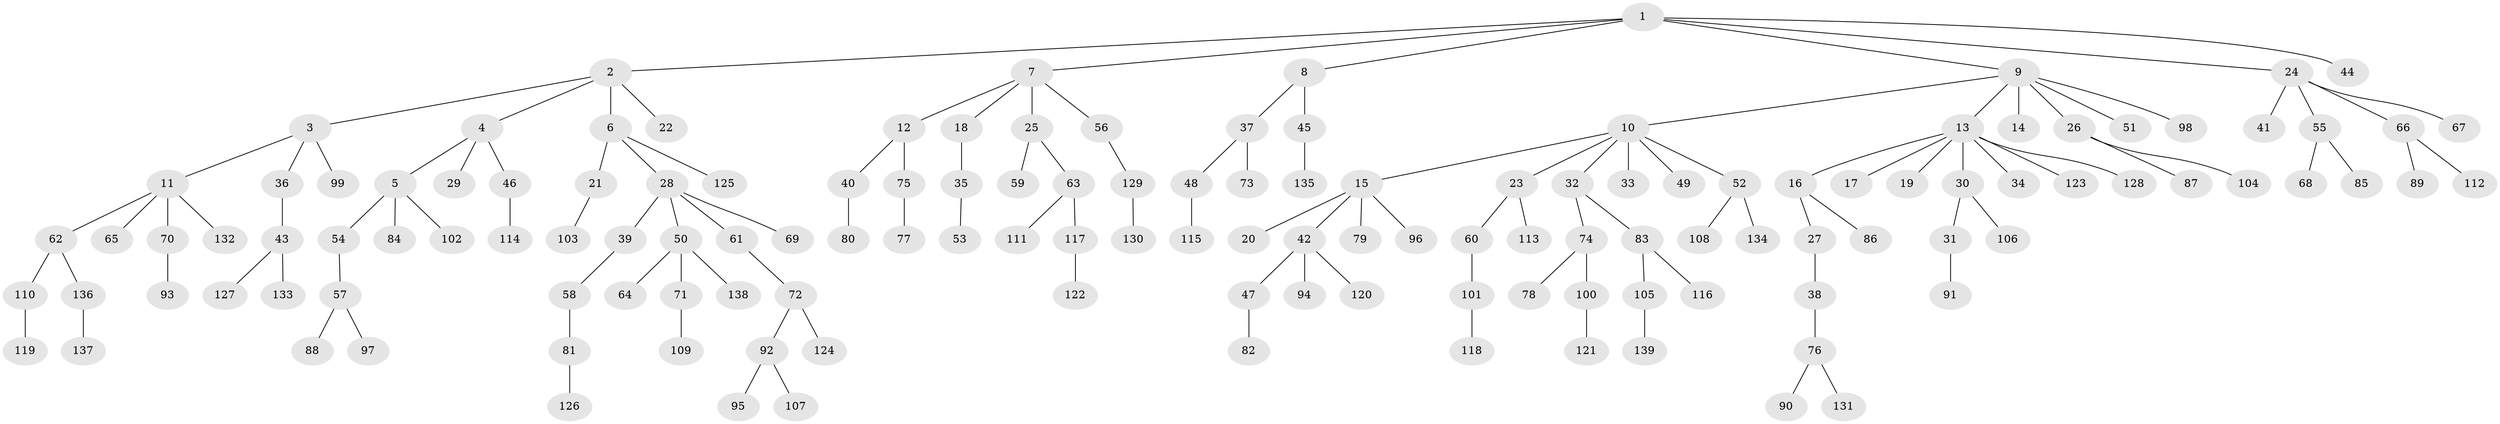 // Generated by graph-tools (version 1.1) at 2025/53/03/09/25 04:53:10]
// undirected, 139 vertices, 138 edges
graph export_dot {
graph [start="1"]
  node [color=gray90,style=filled];
  1;
  2;
  3;
  4;
  5;
  6;
  7;
  8;
  9;
  10;
  11;
  12;
  13;
  14;
  15;
  16;
  17;
  18;
  19;
  20;
  21;
  22;
  23;
  24;
  25;
  26;
  27;
  28;
  29;
  30;
  31;
  32;
  33;
  34;
  35;
  36;
  37;
  38;
  39;
  40;
  41;
  42;
  43;
  44;
  45;
  46;
  47;
  48;
  49;
  50;
  51;
  52;
  53;
  54;
  55;
  56;
  57;
  58;
  59;
  60;
  61;
  62;
  63;
  64;
  65;
  66;
  67;
  68;
  69;
  70;
  71;
  72;
  73;
  74;
  75;
  76;
  77;
  78;
  79;
  80;
  81;
  82;
  83;
  84;
  85;
  86;
  87;
  88;
  89;
  90;
  91;
  92;
  93;
  94;
  95;
  96;
  97;
  98;
  99;
  100;
  101;
  102;
  103;
  104;
  105;
  106;
  107;
  108;
  109;
  110;
  111;
  112;
  113;
  114;
  115;
  116;
  117;
  118;
  119;
  120;
  121;
  122;
  123;
  124;
  125;
  126;
  127;
  128;
  129;
  130;
  131;
  132;
  133;
  134;
  135;
  136;
  137;
  138;
  139;
  1 -- 2;
  1 -- 7;
  1 -- 8;
  1 -- 9;
  1 -- 24;
  1 -- 44;
  2 -- 3;
  2 -- 4;
  2 -- 6;
  2 -- 22;
  3 -- 11;
  3 -- 36;
  3 -- 99;
  4 -- 5;
  4 -- 29;
  4 -- 46;
  5 -- 54;
  5 -- 84;
  5 -- 102;
  6 -- 21;
  6 -- 28;
  6 -- 125;
  7 -- 12;
  7 -- 18;
  7 -- 25;
  7 -- 56;
  8 -- 37;
  8 -- 45;
  9 -- 10;
  9 -- 13;
  9 -- 14;
  9 -- 26;
  9 -- 51;
  9 -- 98;
  10 -- 15;
  10 -- 23;
  10 -- 32;
  10 -- 33;
  10 -- 49;
  10 -- 52;
  11 -- 62;
  11 -- 65;
  11 -- 70;
  11 -- 132;
  12 -- 40;
  12 -- 75;
  13 -- 16;
  13 -- 17;
  13 -- 19;
  13 -- 30;
  13 -- 34;
  13 -- 123;
  13 -- 128;
  15 -- 20;
  15 -- 42;
  15 -- 79;
  15 -- 96;
  16 -- 27;
  16 -- 86;
  18 -- 35;
  21 -- 103;
  23 -- 60;
  23 -- 113;
  24 -- 41;
  24 -- 55;
  24 -- 66;
  24 -- 67;
  25 -- 59;
  25 -- 63;
  26 -- 87;
  26 -- 104;
  27 -- 38;
  28 -- 39;
  28 -- 50;
  28 -- 61;
  28 -- 69;
  30 -- 31;
  30 -- 106;
  31 -- 91;
  32 -- 74;
  32 -- 83;
  35 -- 53;
  36 -- 43;
  37 -- 48;
  37 -- 73;
  38 -- 76;
  39 -- 58;
  40 -- 80;
  42 -- 47;
  42 -- 94;
  42 -- 120;
  43 -- 127;
  43 -- 133;
  45 -- 135;
  46 -- 114;
  47 -- 82;
  48 -- 115;
  50 -- 64;
  50 -- 71;
  50 -- 138;
  52 -- 108;
  52 -- 134;
  54 -- 57;
  55 -- 68;
  55 -- 85;
  56 -- 129;
  57 -- 88;
  57 -- 97;
  58 -- 81;
  60 -- 101;
  61 -- 72;
  62 -- 110;
  62 -- 136;
  63 -- 111;
  63 -- 117;
  66 -- 89;
  66 -- 112;
  70 -- 93;
  71 -- 109;
  72 -- 92;
  72 -- 124;
  74 -- 78;
  74 -- 100;
  75 -- 77;
  76 -- 90;
  76 -- 131;
  81 -- 126;
  83 -- 105;
  83 -- 116;
  92 -- 95;
  92 -- 107;
  100 -- 121;
  101 -- 118;
  105 -- 139;
  110 -- 119;
  117 -- 122;
  129 -- 130;
  136 -- 137;
}
